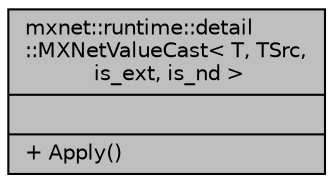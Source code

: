 digraph "mxnet::runtime::detail::MXNetValueCast&lt; T, TSrc, is_ext, is_nd &gt;"
{
 // LATEX_PDF_SIZE
  edge [fontname="Helvetica",fontsize="10",labelfontname="Helvetica",labelfontsize="10"];
  node [fontname="Helvetica",fontsize="10",shape=record];
  Node1 [label="{mxnet::runtime::detail\l::MXNetValueCast\< T, TSrc,\l is_ext, is_nd \>\n||+ Apply()\l}",height=0.2,width=0.4,color="black", fillcolor="grey75", style="filled", fontcolor="black",tooltip=" "];
}
